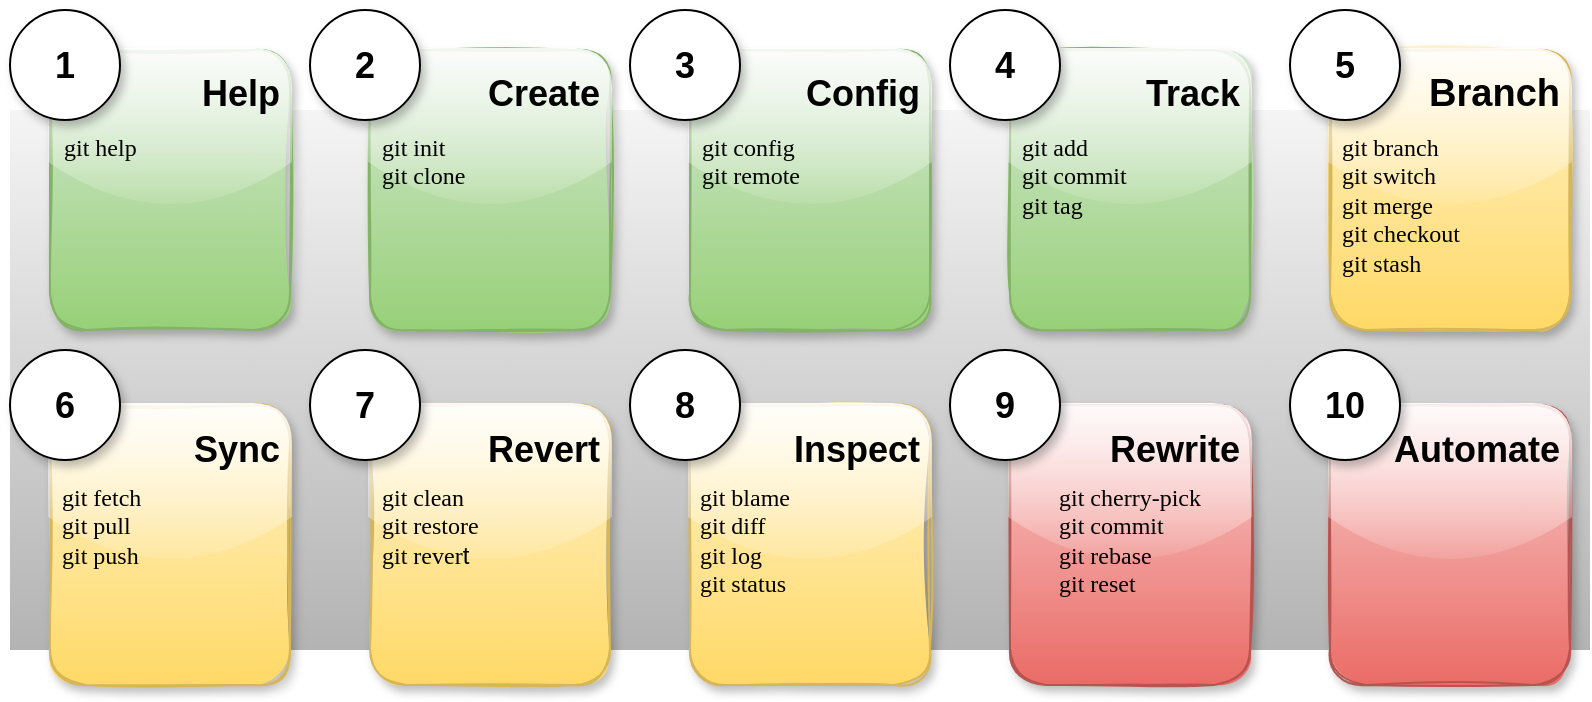 <mxfile version="16.1.0" type="github">
  <diagram id="5p-yBhCcSQvWqAFZNiMJ" name="Page-1">
    <mxGraphModel dx="1102" dy="882" grid="1" gridSize="10" guides="1" tooltips="1" connect="1" arrows="1" fold="1" page="1" pageScale="1" pageWidth="827" pageHeight="1169" math="0" shadow="0">
      <root>
        <mxCell id="0" />
        <mxCell id="1" parent="0" />
        <mxCell id="nmQQ5iYsoZRpjPEovlX9-101" value="" style="rounded=0;whiteSpace=wrap;html=1;fontSize=18;fillColor=#f5f5f5;gradientColor=#b3b3b3;strokeColor=none;glass=0;" parent="1" vertex="1">
          <mxGeometry x="20" y="70" width="790" height="270" as="geometry" />
        </mxCell>
        <mxCell id="nmQQ5iYsoZRpjPEovlX9-7" value="&lt;h1&gt;&lt;font style=&quot;font-size: 18px&quot;&gt;Help&lt;/font&gt;&lt;/h1&gt;" style="text;html=1;strokeColor=#82b366;fillColor=#d5e8d4;spacing=5;spacingTop=-20;whiteSpace=wrap;overflow=hidden;rounded=1;gradientColor=#97d077;align=right;glass=1;sketch=1;shadow=1;" parent="1" vertex="1">
          <mxGeometry x="40" y="40" width="120" height="140" as="geometry" />
        </mxCell>
        <mxCell id="nmQQ5iYsoZRpjPEovlX9-29" value="&lt;h1&gt;&lt;font style=&quot;font-size: 18px&quot;&gt;Rewrite&lt;/font&gt;&lt;/h1&gt;&lt;div style=&quot;text-align: left&quot;&gt;&lt;br&gt;&lt;/div&gt;&lt;div style=&quot;text-align: left&quot;&gt;&lt;br&gt;&lt;/div&gt;" style="text;html=1;strokeColor=#b85450;fillColor=#f8cecc;spacing=5;spacingTop=-20;whiteSpace=wrap;overflow=hidden;rounded=1;gradientColor=#ea6b66;align=right;glass=1;sketch=1;shadow=1;" parent="1" vertex="1">
          <mxGeometry x="520" y="217.5" width="120" height="140" as="geometry" />
        </mxCell>
        <mxCell id="nmQQ5iYsoZRpjPEovlX9-54" value="&lt;h1&gt;&lt;font style=&quot;font-size: 18px&quot;&gt;Automate&lt;/font&gt;&lt;/h1&gt;&lt;div style=&quot;text-align: left&quot;&gt;&lt;br&gt;&lt;/div&gt;&lt;div style=&quot;text-align: left&quot;&gt;&lt;br&gt;&lt;/div&gt;" style="text;html=1;strokeColor=#b85450;fillColor=#f8cecc;spacing=5;spacingTop=-20;whiteSpace=wrap;overflow=hidden;rounded=1;gradientColor=#ea6b66;align=right;glass=1;shadow=1;sketch=1;" parent="1" vertex="1">
          <mxGeometry x="680" y="217.5" width="120" height="140" as="geometry" />
        </mxCell>
        <mxCell id="nmQQ5iYsoZRpjPEovlX9-91" value="&lt;h1&gt;&lt;font style=&quot;font-size: 18px&quot;&gt;Create&lt;/font&gt;&lt;/h1&gt;" style="text;html=1;strokeColor=#82b366;fillColor=#d5e8d4;spacing=5;spacingTop=-20;whiteSpace=wrap;overflow=hidden;rounded=1;gradientColor=#97d077;align=right;glass=1;sketch=1;shadow=1;" parent="1" vertex="1">
          <mxGeometry x="200" y="40" width="120" height="140" as="geometry" />
        </mxCell>
        <mxCell id="nmQQ5iYsoZRpjPEovlX9-92" value="&lt;h1&gt;&lt;font style=&quot;font-size: 18px&quot;&gt;Config&lt;/font&gt;&lt;/h1&gt;" style="text;html=1;strokeColor=#82b366;fillColor=#d5e8d4;spacing=5;spacingTop=-20;whiteSpace=wrap;overflow=hidden;rounded=1;gradientColor=#97d077;align=right;glass=1;shadow=1;sketch=1;" parent="1" vertex="1">
          <mxGeometry x="360" y="40" width="120" height="140" as="geometry" />
        </mxCell>
        <mxCell id="nmQQ5iYsoZRpjPEovlX9-93" value="&lt;h1&gt;&lt;font style=&quot;font-size: 18px&quot;&gt;Track&lt;/font&gt;&lt;/h1&gt;" style="text;html=1;strokeColor=#82b366;fillColor=#d5e8d4;spacing=5;spacingTop=-20;whiteSpace=wrap;overflow=hidden;rounded=1;gradientColor=#97d077;align=right;glass=1;sketch=1;shadow=1;" parent="1" vertex="1">
          <mxGeometry x="520" y="40" width="120" height="140" as="geometry" />
        </mxCell>
        <mxCell id="nmQQ5iYsoZRpjPEovlX9-94" value="&lt;h1&gt;&lt;font style=&quot;font-size: 19px&quot;&gt;Branch&lt;/font&gt;&lt;/h1&gt;" style="text;html=1;strokeColor=#d6b656;fillColor=#fff2cc;spacing=5;spacingTop=-20;whiteSpace=wrap;overflow=hidden;rounded=1;gradientColor=#ffd966;align=right;glass=1;sketch=1;shadow=1;" parent="1" vertex="1">
          <mxGeometry x="680" y="40" width="120" height="140" as="geometry" />
        </mxCell>
        <mxCell id="nmQQ5iYsoZRpjPEovlX9-95" value="&lt;h1&gt;&lt;font style=&quot;font-size: 18px&quot;&gt;Inspect&lt;/font&gt;&lt;/h1&gt;&lt;span style=&quot;color: rgba(0 , 0 , 0 , 0) ; font-size: 0px&quot;&gt;&lt;div style=&quot;text-align: left&quot;&gt;&lt;span&gt;%3CmxGraphModel%3E%3Croot%3E%3CmxCell%20id%3D%220%22%2F%3E%3CmxCell%20id%3D%221%22%20parent%3D%220%22%2F%3E%3CmxCell%20id%3D%222%22%20value%3D%22%26lt%3Bh1%26gt%3BSync%26lt%3B%2Fh1%26gt%3B%26lt%3Bdiv%26gt%3Bgit%20fetch%26lt%3B%2Fdiv%26gt%3B%26lt%3Bdiv%26gt%3Bgit%20pull%26lt%3B%2Fdiv%26gt%3B%26lt%3Bdiv%26gt%3Bgit%20push%26lt%3B%2Fdiv%26gt%3B%22%20style%3D%22text%3Bhtml%3D1%3BstrokeColor%3Dnone%3BfillColor%3Dnone%3Bspacing%3D5%3BspacingTop%3D-20%3BwhiteSpace%3Dwrap%3Boverflow%3Dhidden%3Brounded%3D0%3B%22%20vertex%3D%221%22%20parent%3D%221%22%3E%3CmxGeometry%20x%3D%22375%22%20y%3D%22200%22%20width%3D%2290%22%20height%3D%22140%22%20as%3D%22geometry%22%2F%3E%3C%2FmxCell%3E%3C%2Froot%3E%3C%2FmxGraphModel%3E&lt;/span&gt;&lt;/div&gt;&lt;/span&gt;" style="text;html=1;strokeColor=#d6b656;fillColor=#fff2cc;spacing=5;spacingTop=-20;whiteSpace=wrap;overflow=hidden;rounded=1;gradientColor=#ffd966;align=right;glass=1;shadow=1;sketch=1;" parent="1" vertex="1">
          <mxGeometry x="360" y="217.5" width="120" height="140" as="geometry" />
        </mxCell>
        <mxCell id="nmQQ5iYsoZRpjPEovlX9-75" value="1" style="ellipse;whiteSpace=wrap;html=1;aspect=fixed;fontSize=18;fontStyle=1;shadow=1;" parent="1" vertex="1">
          <mxGeometry x="20" y="20" width="55" height="55" as="geometry" />
        </mxCell>
        <mxCell id="nmQQ5iYsoZRpjPEovlX9-97" value="2" style="ellipse;whiteSpace=wrap;html=1;aspect=fixed;fontSize=18;fontStyle=1;shadow=1;" parent="1" vertex="1">
          <mxGeometry x="170" y="20" width="55" height="55" as="geometry" />
        </mxCell>
        <mxCell id="nmQQ5iYsoZRpjPEovlX9-98" value="3" style="ellipse;whiteSpace=wrap;html=1;aspect=fixed;fontSize=18;fontStyle=1;shadow=1;" parent="1" vertex="1">
          <mxGeometry x="330" y="20" width="55" height="55" as="geometry" />
        </mxCell>
        <mxCell id="nmQQ5iYsoZRpjPEovlX9-99" value="4" style="ellipse;whiteSpace=wrap;html=1;aspect=fixed;fontSize=18;fontStyle=1;shadow=1;" parent="1" vertex="1">
          <mxGeometry x="490" y="20" width="55" height="55" as="geometry" />
        </mxCell>
        <mxCell id="nmQQ5iYsoZRpjPEovlX9-100" value="5" style="ellipse;whiteSpace=wrap;html=1;aspect=fixed;fontSize=18;fontStyle=1;shadow=1;" parent="1" vertex="1">
          <mxGeometry x="660" y="20" width="55" height="55" as="geometry" />
        </mxCell>
        <mxCell id="nmQQ5iYsoZRpjPEovlX9-107" value="8" style="ellipse;whiteSpace=wrap;html=1;aspect=fixed;fontSize=18;fontStyle=1;shadow=1;" parent="1" vertex="1">
          <mxGeometry x="330" y="190" width="55" height="55" as="geometry" />
        </mxCell>
        <mxCell id="nmQQ5iYsoZRpjPEovlX9-108" value="9" style="ellipse;whiteSpace=wrap;html=1;aspect=fixed;fontSize=18;fontStyle=1;shadow=1;" parent="1" vertex="1">
          <mxGeometry x="490" y="190" width="55" height="55" as="geometry" />
        </mxCell>
        <mxCell id="nmQQ5iYsoZRpjPEovlX9-109" value="10" style="ellipse;whiteSpace=wrap;html=1;aspect=fixed;fontSize=18;fontStyle=1;shadow=1;" parent="1" vertex="1">
          <mxGeometry x="660" y="190" width="55" height="55" as="geometry" />
        </mxCell>
        <mxCell id="nmQQ5iYsoZRpjPEovlX9-110" value="&lt;h1&gt;&lt;font style=&quot;font-size: 18px&quot;&gt;Sync&lt;/font&gt;&lt;/h1&gt;" style="text;html=1;strokeColor=#d6b656;fillColor=#fff2cc;spacing=5;spacingTop=-20;whiteSpace=wrap;overflow=hidden;rounded=1;gradientColor=#ffd966;align=right;glass=1;shadow=1;sketch=1;" parent="1" vertex="1">
          <mxGeometry x="40" y="217.5" width="120" height="140" as="geometry" />
        </mxCell>
        <mxCell id="nmQQ5iYsoZRpjPEovlX9-111" value="&lt;h1&gt;&lt;font style=&quot;font-size: 18px&quot;&gt;Revert&lt;/font&gt;&lt;/h1&gt;&lt;div style=&quot;text-align: left&quot;&gt;&lt;br&gt;&lt;/div&gt;" style="text;html=1;strokeColor=#d6b656;fillColor=#fff2cc;spacing=5;spacingTop=-20;whiteSpace=wrap;overflow=hidden;rounded=1;gradientColor=#ffd966;align=right;glass=1;sketch=1;shadow=1;" parent="1" vertex="1">
          <mxGeometry x="200" y="217.5" width="120" height="140" as="geometry" />
        </mxCell>
        <mxCell id="nmQQ5iYsoZRpjPEovlX9-105" value="6" style="ellipse;whiteSpace=wrap;html=1;aspect=fixed;fontSize=18;fontStyle=1;shadow=1;" parent="1" vertex="1">
          <mxGeometry x="20" y="190" width="55" height="55" as="geometry" />
        </mxCell>
        <mxCell id="nmQQ5iYsoZRpjPEovlX9-106" value="7" style="ellipse;whiteSpace=wrap;html=1;aspect=fixed;fontSize=18;fontStyle=1;shadow=1;" parent="1" vertex="1">
          <mxGeometry x="170" y="190" width="55" height="55" as="geometry" />
        </mxCell>
        <mxCell id="nmQQ5iYsoZRpjPEovlX9-138" value="&lt;div style=&quot;color: rgb(0 , 0 , 0) ; font-family: &amp;#34;helvetica&amp;#34; ; text-align: left&quot;&gt;&lt;font face=&quot;Lucida Console&quot;&gt;git cherry-pick&lt;/font&gt;&lt;/div&gt;&lt;div style=&quot;color: rgb(0 , 0 , 0) ; font-family: &amp;#34;helvetica&amp;#34; ; text-align: left&quot;&gt;&lt;font face=&quot;Lucida Console&quot;&gt;git commit&lt;/font&gt;&lt;/div&gt;&lt;div style=&quot;color: rgb(0 , 0 , 0) ; font-family: &amp;#34;helvetica&amp;#34; ; text-align: left&quot;&gt;&lt;font face=&quot;Lucida Console&quot;&gt;git rebase&lt;/font&gt;&lt;/div&gt;&lt;div style=&quot;color: rgb(0 , 0 , 0) ; font-family: &amp;#34;helvetica&amp;#34; ; text-align: left&quot;&gt;&lt;font face=&quot;Lucida Console&quot;&gt;git reset&lt;/font&gt;&lt;/div&gt;" style="text;html=1;strokeColor=none;fillColor=none;align=center;verticalAlign=top;whiteSpace=wrap;rounded=0;shadow=1;glass=0;sketch=1;fillStyle=solid;fontFamily=Lucida Console;fontSize=12;fontColor=#330000;" parent="1" vertex="1">
          <mxGeometry x="520" y="250" width="120" height="80" as="geometry" />
        </mxCell>
        <mxCell id="nmQQ5iYsoZRpjPEovlX9-139" value="&lt;div style=&quot;color: rgb(0 , 0 , 0) ; font-family: &amp;quot;helvetica&amp;quot;&quot;&gt;&lt;div style=&quot;font-family: &amp;quot;helvetica&amp;quot;&quot;&gt;&lt;font face=&quot;Lucida Console&quot;&gt;git blame&lt;/font&gt;&lt;/div&gt;&lt;div style=&quot;font-family: &amp;quot;helvetica&amp;quot;&quot;&gt;&lt;font face=&quot;Lucida Console&quot;&gt;git diff&lt;br&gt;&lt;/font&gt;&lt;/div&gt;&lt;div style=&quot;font-family: &amp;quot;helvetica&amp;quot;&quot;&gt;&lt;font face=&quot;Lucida Console&quot;&gt;git log&lt;br&gt;&lt;/font&gt;&lt;/div&gt;&lt;div style=&quot;font-family: &amp;quot;helvetica&amp;quot;&quot;&gt;&lt;font face=&quot;Lucida Console&quot;&gt;git status&lt;br&gt;&lt;/font&gt;&lt;/div&gt;&lt;span style=&quot;font-family: &amp;quot;helvetica&amp;quot; ; color: rgba(0 , 0 , 0 , 0) ; font-size: 0px&quot;&gt;&lt;div style=&quot;&quot;&gt;%3CmxGraphModel%3E%3Croot%3E%3CmxCell%20id%3D%220%22%2F%3E%3CmxCell%20id%3D%221%22%20parent%3D%220%22%2F%3E%3CmxCell%20id%3D%222%22%20value%3D%22%26lt%3Bh1%26gt%3BSync%26lt%3B%2Fh1%26gt%3B%26lt%3Bdiv%26gt%3Bgit%20fetch%26lt%3B%2Fdiv%26gt%3B%26lt%3Bdiv%26gt%3Bgit%20pull%26lt%3B%2Fdiv%26gt%3B%26lt%3Bdiv%26gt%3Bgit%20push%26lt%3B%2Fdiv%26gt%3B%22%20style%3D%22text%3Bhtml%3D1%3BstrokeColor%3Dnone%3BfillColor%3Dnone%3Bspacing%3D5%3BspacingTop%3D-20%3BwhiteSpace%3Dwrap%3Boverflow%3Dhidden%3Brounded%3D0%3B%22%20vertex%3D%221%22%20parent%3D%221%22%3E%3CmxGeometry%20x%3D%22375%22%20y%3D%22200%22%20width%3D%2290%22%20height%3D%22140%22%20as%3D%22geometry%22%2F%3E%3C%2FmxCell%3E%3C%2Froot%3E%3C%2FmxGraphModel%3E&lt;/div&gt;&lt;/span&gt;&lt;/div&gt;" style="text;html=1;strokeColor=none;fillColor=none;align=left;verticalAlign=top;whiteSpace=wrap;rounded=0;shadow=1;glass=0;sketch=1;fillStyle=solid;fontFamily=Lucida Console;fontSize=12;fontColor=#330000;" parent="1" vertex="1">
          <mxGeometry x="363" y="250" width="120" height="80" as="geometry" />
        </mxCell>
        <mxCell id="nmQQ5iYsoZRpjPEovlX9-140" value="&lt;div style=&quot;color: rgb(0 , 0 , 0) ; font-family: &amp;#34;helvetica&amp;#34;&quot;&gt;&lt;div style=&quot;font-family: &amp;#34;helvetica&amp;#34;&quot;&gt;&lt;div style=&quot;font-family: &amp;#34;helvetica&amp;#34;&quot;&gt;&lt;font face=&quot;Lucida Console&quot;&gt;git clean&lt;/font&gt;&lt;/div&gt;&lt;div style=&quot;font-family: &amp;#34;helvetica&amp;#34;&quot;&gt;&lt;font face=&quot;Lucida Console&quot;&gt;git restore&lt;/font&gt;&lt;/div&gt;&lt;div style=&quot;font-family: &amp;#34;helvetica&amp;#34;&quot;&gt;&lt;font face=&quot;Lucida Console&quot;&gt;git rever&lt;/font&gt;t&lt;/div&gt;&lt;/div&gt;&lt;/div&gt;" style="text;html=1;strokeColor=none;fillColor=none;align=left;verticalAlign=top;whiteSpace=wrap;rounded=0;shadow=1;glass=0;sketch=1;fillStyle=solid;fontFamily=Lucida Console;fontSize=12;fontColor=#330000;" parent="1" vertex="1">
          <mxGeometry x="204" y="250" width="120" height="80" as="geometry" />
        </mxCell>
        <mxCell id="nmQQ5iYsoZRpjPEovlX9-141" value="&lt;div style=&quot;color: rgb(0 , 0 , 0) ; font-family: &amp;#34;helvetica&amp;#34;&quot;&gt;&lt;div style=&quot;font-family: &amp;#34;helvetica&amp;#34;&quot;&gt;&lt;div style=&quot;font-family: &amp;#34;helvetica&amp;#34;&quot;&gt;&lt;div style=&quot;font-family: &amp;#34;helvetica&amp;#34;&quot;&gt;&lt;font face=&quot;Lucida Console&quot;&gt;git fetch&lt;/font&gt;&lt;/div&gt;&lt;div style=&quot;font-family: &amp;#34;helvetica&amp;#34;&quot;&gt;&lt;font face=&quot;Lucida Console&quot;&gt;git pull&lt;/font&gt;&lt;/div&gt;&lt;div style=&quot;font-family: &amp;#34;helvetica&amp;#34;&quot;&gt;&lt;font face=&quot;Lucida Console&quot;&gt;git push&lt;/font&gt;&lt;/div&gt;&lt;/div&gt;&lt;/div&gt;&lt;/div&gt;" style="text;html=1;strokeColor=none;fillColor=none;align=left;verticalAlign=top;whiteSpace=wrap;rounded=0;shadow=1;glass=0;sketch=1;fillStyle=solid;fontFamily=Lucida Console;fontSize=12;fontColor=#330000;" parent="1" vertex="1">
          <mxGeometry x="44" y="250" width="120" height="80" as="geometry" />
        </mxCell>
        <mxCell id="nmQQ5iYsoZRpjPEovlX9-143" value="&lt;div style=&quot;color: rgb(0, 0, 0); font-family: helvetica;&quot;&gt;&lt;span style=&quot;font-family: &amp;quot;lucida console&amp;quot;&quot;&gt;git branch&lt;/span&gt;&lt;/div&gt;&lt;div style=&quot;color: rgb(0, 0, 0); font-family: helvetica;&quot;&gt;&lt;span style=&quot;font-family: &amp;quot;lucida console&amp;quot;&quot;&gt;git switch&lt;/span&gt;&lt;/div&gt;&lt;div style=&quot;color: rgb(0, 0, 0); font-family: helvetica;&quot;&gt;&lt;span style=&quot;font-family: &amp;quot;lucida console&amp;quot;&quot;&gt;git merge&lt;/span&gt;&lt;/div&gt;&lt;div style=&quot;color: rgb(0, 0, 0); font-family: helvetica;&quot;&gt;&lt;span style=&quot;font-family: &amp;quot;lucida console&amp;quot;&quot;&gt;git checkout&lt;/span&gt;&lt;/div&gt;&lt;div style=&quot;color: rgb(0, 0, 0); font-family: helvetica;&quot;&gt;&lt;span style=&quot;font-family: &amp;quot;lucida console&amp;quot;&quot;&gt;git stash&lt;/span&gt;&lt;/div&gt;" style="text;html=1;strokeColor=none;fillColor=none;align=left;verticalAlign=top;whiteSpace=wrap;rounded=0;shadow=1;glass=0;sketch=1;fillStyle=solid;fontFamily=Lucida Console;fontSize=12;fontColor=#330000;" parent="1" vertex="1">
          <mxGeometry x="684" y="75" width="120" height="90" as="geometry" />
        </mxCell>
        <mxCell id="nmQQ5iYsoZRpjPEovlX9-144" value="&lt;div style=&quot;color: rgb(0 , 0 , 0) ; font-family: &amp;#34;helvetica&amp;#34;&quot;&gt;&lt;span style=&quot;font-family: &amp;#34;lucida console&amp;#34;&quot;&gt;git add&lt;/span&gt;&lt;/div&gt;&lt;div style=&quot;color: rgb(0 , 0 , 0) ; font-family: &amp;#34;helvetica&amp;#34;&quot;&gt;&lt;span style=&quot;font-family: &amp;#34;lucida console&amp;#34;&quot;&gt;git commit&lt;/span&gt;&lt;/div&gt;&lt;div style=&quot;color: rgb(0 , 0 , 0) ; font-family: &amp;#34;helvetica&amp;#34;&quot;&gt;&lt;span style=&quot;font-family: &amp;#34;lucida console&amp;#34;&quot;&gt;git tag&lt;/span&gt;&lt;/div&gt;" style="text;html=1;strokeColor=none;fillColor=none;align=left;verticalAlign=top;whiteSpace=wrap;rounded=0;shadow=1;glass=0;sketch=1;fillStyle=solid;fontFamily=Lucida Console;fontSize=12;fontColor=#330000;" parent="1" vertex="1">
          <mxGeometry x="524" y="75" width="120" height="90" as="geometry" />
        </mxCell>
        <mxCell id="nmQQ5iYsoZRpjPEovlX9-145" value="&lt;div style=&quot;color: rgb(0 , 0 , 0) ; font-family: &amp;#34;helvetica&amp;#34;&quot;&gt;&lt;span style=&quot;font-family: &amp;#34;lucida console&amp;#34;&quot;&gt;git config&lt;/span&gt;&lt;/div&gt;&lt;div style=&quot;color: rgb(0 , 0 , 0) ; font-family: &amp;#34;helvetica&amp;#34;&quot;&gt;&lt;span style=&quot;font-family: &amp;#34;lucida console&amp;#34;&quot;&gt;git remote&lt;/span&gt;&lt;/div&gt;" style="text;html=1;strokeColor=none;fillColor=none;align=left;verticalAlign=top;whiteSpace=wrap;rounded=0;shadow=1;glass=0;sketch=1;fillStyle=solid;fontFamily=Lucida Console;fontSize=12;fontColor=#330000;" parent="1" vertex="1">
          <mxGeometry x="364" y="75" width="120" height="90" as="geometry" />
        </mxCell>
        <mxCell id="nmQQ5iYsoZRpjPEovlX9-146" value="&lt;div style=&quot;color: rgb(0 , 0 , 0) ; font-family: &amp;#34;helvetica&amp;#34;&quot;&gt;&lt;span style=&quot;font-family: &amp;#34;lucida console&amp;#34;&quot;&gt;git init&lt;/span&gt;&lt;/div&gt;&lt;div style=&quot;color: rgb(0 , 0 , 0) ; font-family: &amp;#34;helvetica&amp;#34;&quot;&gt;&lt;span style=&quot;font-family: &amp;#34;lucida console&amp;#34;&quot;&gt;git clone&lt;/span&gt;&lt;/div&gt;" style="text;html=1;strokeColor=none;fillColor=none;align=left;verticalAlign=top;whiteSpace=wrap;rounded=0;shadow=1;glass=0;sketch=1;fillStyle=solid;fontFamily=Lucida Console;fontSize=12;fontColor=#330000;" parent="1" vertex="1">
          <mxGeometry x="204" y="75" width="120" height="90" as="geometry" />
        </mxCell>
        <mxCell id="nmQQ5iYsoZRpjPEovlX9-147" value="&lt;div style=&quot;color: rgb(0 , 0 , 0) ; font-family: &amp;#34;helvetica&amp;#34;&quot;&gt;&lt;span style=&quot;font-family: &amp;#34;lucida console&amp;#34;&quot;&gt;git help&lt;/span&gt;&lt;/div&gt;" style="text;html=1;strokeColor=none;fillColor=none;align=left;verticalAlign=top;whiteSpace=wrap;rounded=0;shadow=1;glass=0;sketch=1;fillStyle=solid;fontFamily=Lucida Console;fontSize=12;fontColor=#330000;" parent="1" vertex="1">
          <mxGeometry x="45" y="75" width="120" height="90" as="geometry" />
        </mxCell>
      </root>
    </mxGraphModel>
  </diagram>
</mxfile>

